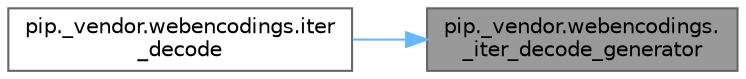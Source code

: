 digraph "pip._vendor.webencodings._iter_decode_generator"
{
 // LATEX_PDF_SIZE
  bgcolor="transparent";
  edge [fontname=Helvetica,fontsize=10,labelfontname=Helvetica,labelfontsize=10];
  node [fontname=Helvetica,fontsize=10,shape=box,height=0.2,width=0.4];
  rankdir="RL";
  Node1 [id="Node000001",label="pip._vendor.webencodings.\l_iter_decode_generator",height=0.2,width=0.4,color="gray40", fillcolor="grey60", style="filled", fontcolor="black",tooltip=" "];
  Node1 -> Node2 [id="edge1_Node000001_Node000002",dir="back",color="steelblue1",style="solid",tooltip=" "];
  Node2 [id="Node000002",label="pip._vendor.webencodings.iter\l_decode",height=0.2,width=0.4,color="grey40", fillcolor="white", style="filled",URL="$namespacepip_1_1__vendor_1_1webencodings.html#a8a759d9ad47a98726ce68fa8b288ed45",tooltip=" "];
}
